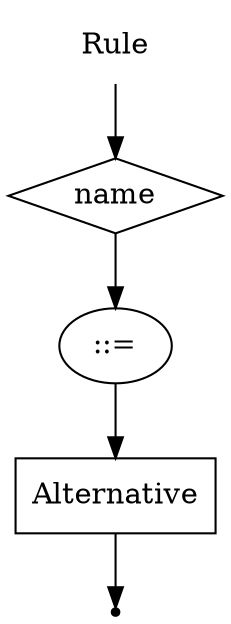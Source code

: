 digraph Rule {
    start [label = "Rule" shape = plaintext];
    end [label = "" shape = point];
    A [label = "name" shape = diamond];
    B [label = "::=" shape = oval];
    C [label = "Alternative" shape = box];
    start -> A;
    A -> B;
    B -> C;
    C -> end;
}
